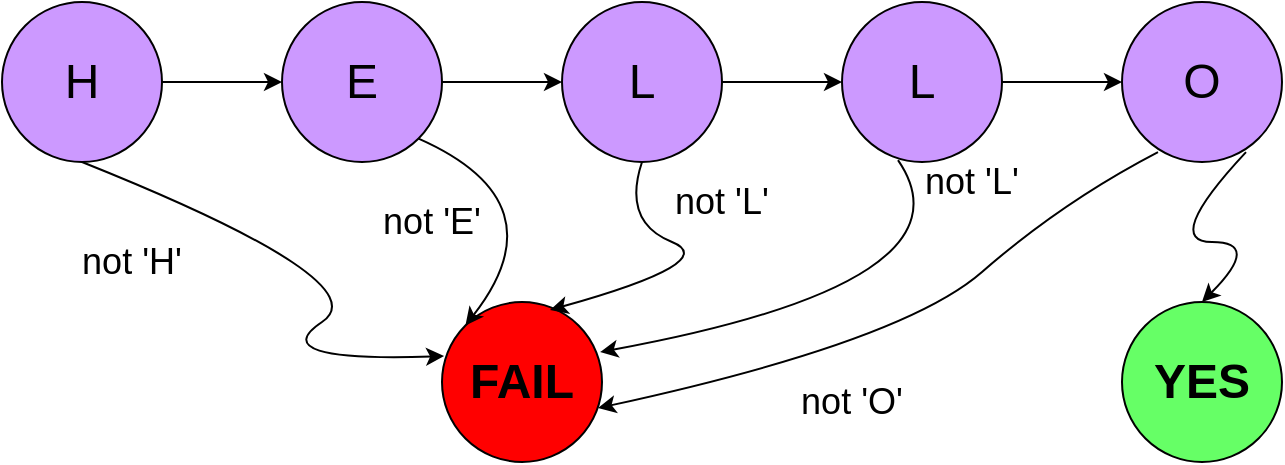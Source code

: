 <mxfile version="12.1.3" pages="1"><diagram id="4w_15wmXByRRB-7gM9Dw" name="Page-1"><mxGraphModel dx="1648" dy="576" grid="1" gridSize="10" guides="1" tooltips="1" connect="1" arrows="1" fold="1" page="1" pageScale="1" pageWidth="827" pageHeight="1169" math="0" shadow="0"><root><mxCell id="0"/><mxCell id="1" parent="0"/><mxCell id="xy8LgdeVQveehcnZdq9s-1" value="&lt;font style=&quot;font-size: 24px&quot;&gt;H&lt;/font&gt;" style="ellipse;whiteSpace=wrap;html=1;aspect=fixed;fillColor=#CC99FF;" vertex="1" parent="1"><mxGeometry x="110" y="120" width="80" height="80" as="geometry"/></mxCell><mxCell id="xy8LgdeVQveehcnZdq9s-9" style="edgeStyle=orthogonalEdgeStyle;rounded=0;orthogonalLoop=1;jettySize=auto;html=1;exitX=1;exitY=0.5;exitDx=0;exitDy=0;entryX=0;entryY=0.5;entryDx=0;entryDy=0;" edge="1" parent="1" source="xy8LgdeVQveehcnZdq9s-2" target="xy8LgdeVQveehcnZdq9s-3"><mxGeometry relative="1" as="geometry"/></mxCell><mxCell id="xy8LgdeVQveehcnZdq9s-2" value="&lt;span style=&quot;font-size: 24px&quot;&gt;E&lt;/span&gt;" style="ellipse;whiteSpace=wrap;html=1;aspect=fixed;fillColor=#CC99FF;" vertex="1" parent="1"><mxGeometry x="250" y="120" width="80" height="80" as="geometry"/></mxCell><mxCell id="xy8LgdeVQveehcnZdq9s-10" style="edgeStyle=orthogonalEdgeStyle;rounded=0;orthogonalLoop=1;jettySize=auto;html=1;exitX=1;exitY=0.5;exitDx=0;exitDy=0;entryX=0;entryY=0.5;entryDx=0;entryDy=0;" edge="1" parent="1" source="xy8LgdeVQveehcnZdq9s-3" target="xy8LgdeVQveehcnZdq9s-4"><mxGeometry relative="1" as="geometry"/></mxCell><mxCell id="xy8LgdeVQveehcnZdq9s-3" value="&lt;span style=&quot;font-size: 24px&quot;&gt;L&lt;/span&gt;" style="ellipse;whiteSpace=wrap;html=1;aspect=fixed;fillColor=#CC99FF;" vertex="1" parent="1"><mxGeometry x="390" y="120" width="80" height="80" as="geometry"/></mxCell><mxCell id="xy8LgdeVQveehcnZdq9s-11" style="edgeStyle=orthogonalEdgeStyle;rounded=0;orthogonalLoop=1;jettySize=auto;html=1;exitX=1;exitY=0.5;exitDx=0;exitDy=0;entryX=0;entryY=0.5;entryDx=0;entryDy=0;" edge="1" parent="1" source="xy8LgdeVQveehcnZdq9s-4" target="xy8LgdeVQveehcnZdq9s-5"><mxGeometry relative="1" as="geometry"/></mxCell><mxCell id="xy8LgdeVQveehcnZdq9s-4" value="&lt;span style=&quot;font-size: 24px&quot;&gt;L&lt;/span&gt;" style="ellipse;whiteSpace=wrap;html=1;aspect=fixed;fillColor=#CC99FF;" vertex="1" parent="1"><mxGeometry x="530" y="120" width="80" height="80" as="geometry"/></mxCell><mxCell id="xy8LgdeVQveehcnZdq9s-5" value="&lt;span style=&quot;font-size: 24px&quot;&gt;O&lt;/span&gt;" style="ellipse;whiteSpace=wrap;html=1;aspect=fixed;fillColor=#CC99FF;" vertex="1" parent="1"><mxGeometry x="670" y="120" width="80" height="80" as="geometry"/></mxCell><mxCell id="xy8LgdeVQveehcnZdq9s-6" value="&lt;font style=&quot;font-size: 24px&quot;&gt;&lt;b&gt;YES&lt;/b&gt;&lt;/font&gt;" style="ellipse;whiteSpace=wrap;html=1;aspect=fixed;fillColor=#66FF66;" vertex="1" parent="1"><mxGeometry x="670" y="270" width="80" height="80" as="geometry"/></mxCell><mxCell id="xy8LgdeVQveehcnZdq9s-7" value="&lt;span style=&quot;font-size: 24px&quot;&gt;&lt;b&gt;FAIL&lt;/b&gt;&lt;/span&gt;" style="ellipse;whiteSpace=wrap;html=1;aspect=fixed;fillColor=#FF0000;" vertex="1" parent="1"><mxGeometry x="330" y="270" width="80" height="80" as="geometry"/></mxCell><mxCell id="xy8LgdeVQveehcnZdq9s-8" value="" style="endArrow=classic;html=1;exitX=1;exitY=0.5;exitDx=0;exitDy=0;entryX=0;entryY=0.5;entryDx=0;entryDy=0;" edge="1" parent="1" source="xy8LgdeVQveehcnZdq9s-1" target="xy8LgdeVQveehcnZdq9s-2"><mxGeometry width="50" height="50" relative="1" as="geometry"><mxPoint x="110" y="420" as="sourcePoint"/><mxPoint x="160" y="370" as="targetPoint"/></mxGeometry></mxCell><mxCell id="xy8LgdeVQveehcnZdq9s-12" value="" style="curved=1;endArrow=classic;html=1;exitX=0.5;exitY=1;exitDx=0;exitDy=0;entryX=0.013;entryY=0.338;entryDx=0;entryDy=0;entryPerimeter=0;" edge="1" parent="1" source="xy8LgdeVQveehcnZdq9s-1" target="xy8LgdeVQveehcnZdq9s-7"><mxGeometry width="50" height="50" relative="1" as="geometry"><mxPoint x="110" y="420" as="sourcePoint"/><mxPoint x="160" y="370" as="targetPoint"/><Array as="points"><mxPoint x="300" y="260"/><mxPoint x="240" y="300"/></Array></mxGeometry></mxCell><mxCell id="xy8LgdeVQveehcnZdq9s-13" value="" style="curved=1;endArrow=classic;html=1;exitX=1;exitY=1;exitDx=0;exitDy=0;entryX=0;entryY=0;entryDx=0;entryDy=0;" edge="1" parent="1" source="xy8LgdeVQveehcnZdq9s-2" target="xy8LgdeVQveehcnZdq9s-7"><mxGeometry width="50" height="50" relative="1" as="geometry"><mxPoint x="110" y="420" as="sourcePoint"/><mxPoint x="160" y="370" as="targetPoint"/><Array as="points"><mxPoint x="390" y="220"/></Array></mxGeometry></mxCell><mxCell id="xy8LgdeVQveehcnZdq9s-14" value="" style="curved=1;endArrow=classic;html=1;exitX=0.5;exitY=1;exitDx=0;exitDy=0;entryX=0.675;entryY=0.05;entryDx=0;entryDy=0;entryPerimeter=0;" edge="1" parent="1" source="xy8LgdeVQveehcnZdq9s-3" target="xy8LgdeVQveehcnZdq9s-7"><mxGeometry width="50" height="50" relative="1" as="geometry"><mxPoint x="110" y="420" as="sourcePoint"/><mxPoint x="160" y="370" as="targetPoint"/><Array as="points"><mxPoint x="420" y="230"/><mxPoint x="470" y="250"/></Array></mxGeometry></mxCell><mxCell id="xy8LgdeVQveehcnZdq9s-15" value="" style="curved=1;endArrow=classic;html=1;exitX=0.35;exitY=0.988;exitDx=0;exitDy=0;exitPerimeter=0;entryX=0.988;entryY=0.313;entryDx=0;entryDy=0;entryPerimeter=0;" edge="1" parent="1" source="xy8LgdeVQveehcnZdq9s-4" target="xy8LgdeVQveehcnZdq9s-7"><mxGeometry width="50" height="50" relative="1" as="geometry"><mxPoint x="110" y="420" as="sourcePoint"/><mxPoint x="160" y="370" as="targetPoint"/><Array as="points"><mxPoint x="600" y="260"/></Array></mxGeometry></mxCell><mxCell id="xy8LgdeVQveehcnZdq9s-16" value="" style="curved=1;endArrow=classic;html=1;exitX=0.225;exitY=0.938;exitDx=0;exitDy=0;exitPerimeter=0;entryX=0.975;entryY=0.663;entryDx=0;entryDy=0;entryPerimeter=0;" edge="1" parent="1" source="xy8LgdeVQveehcnZdq9s-5" target="xy8LgdeVQveehcnZdq9s-7"><mxGeometry width="50" height="50" relative="1" as="geometry"><mxPoint x="110" y="420" as="sourcePoint"/><mxPoint x="160" y="370" as="targetPoint"/><Array as="points"><mxPoint x="640" y="220"/><mxPoint x="560" y="290"/></Array></mxGeometry></mxCell><mxCell id="xy8LgdeVQveehcnZdq9s-17" value="" style="curved=1;endArrow=classic;html=1;exitX=0.775;exitY=0.938;exitDx=0;exitDy=0;exitPerimeter=0;entryX=0.5;entryY=0;entryDx=0;entryDy=0;" edge="1" parent="1" source="xy8LgdeVQveehcnZdq9s-5" target="xy8LgdeVQveehcnZdq9s-6"><mxGeometry width="50" height="50" relative="1" as="geometry"><mxPoint x="110" y="420" as="sourcePoint"/><mxPoint x="160" y="370" as="targetPoint"/><Array as="points"><mxPoint x="690" y="240"/><mxPoint x="740" y="240"/></Array></mxGeometry></mxCell><mxCell id="xy8LgdeVQveehcnZdq9s-18" value="&lt;font style=&quot;font-size: 18px&quot;&gt;not 'H'&lt;/font&gt;" style="text;html=1;strokeColor=none;fillColor=none;align=center;verticalAlign=middle;whiteSpace=wrap;rounded=0;" vertex="1" parent="1"><mxGeometry x="140" y="240" width="70" height="20" as="geometry"/></mxCell><mxCell id="xy8LgdeVQveehcnZdq9s-20" value="&lt;font style=&quot;font-size: 18px&quot;&gt;not 'E'&lt;/font&gt;" style="text;html=1;strokeColor=none;fillColor=none;align=center;verticalAlign=middle;whiteSpace=wrap;rounded=0;" vertex="1" parent="1"><mxGeometry x="290" y="220" width="70" height="20" as="geometry"/></mxCell><mxCell id="xy8LgdeVQveehcnZdq9s-21" value="&lt;font style=&quot;font-size: 18px&quot;&gt;not 'L'&lt;/font&gt;" style="text;html=1;strokeColor=none;fillColor=none;align=center;verticalAlign=middle;whiteSpace=wrap;rounded=0;" vertex="1" parent="1"><mxGeometry x="435" y="210" width="70" height="20" as="geometry"/></mxCell><mxCell id="xy8LgdeVQveehcnZdq9s-22" value="&lt;font style=&quot;font-size: 18px&quot;&gt;not 'L'&lt;/font&gt;" style="text;html=1;strokeColor=none;fillColor=none;align=center;verticalAlign=middle;whiteSpace=wrap;rounded=0;" vertex="1" parent="1"><mxGeometry x="560" y="200" width="70" height="20" as="geometry"/></mxCell><mxCell id="xy8LgdeVQveehcnZdq9s-23" value="&lt;font style=&quot;font-size: 18px&quot;&gt;not 'O'&lt;/font&gt;" style="text;html=1;strokeColor=none;fillColor=none;align=center;verticalAlign=middle;whiteSpace=wrap;rounded=0;" vertex="1" parent="1"><mxGeometry x="500" y="310" width="70" height="20" as="geometry"/></mxCell></root></mxGraphModel></diagram></mxfile>